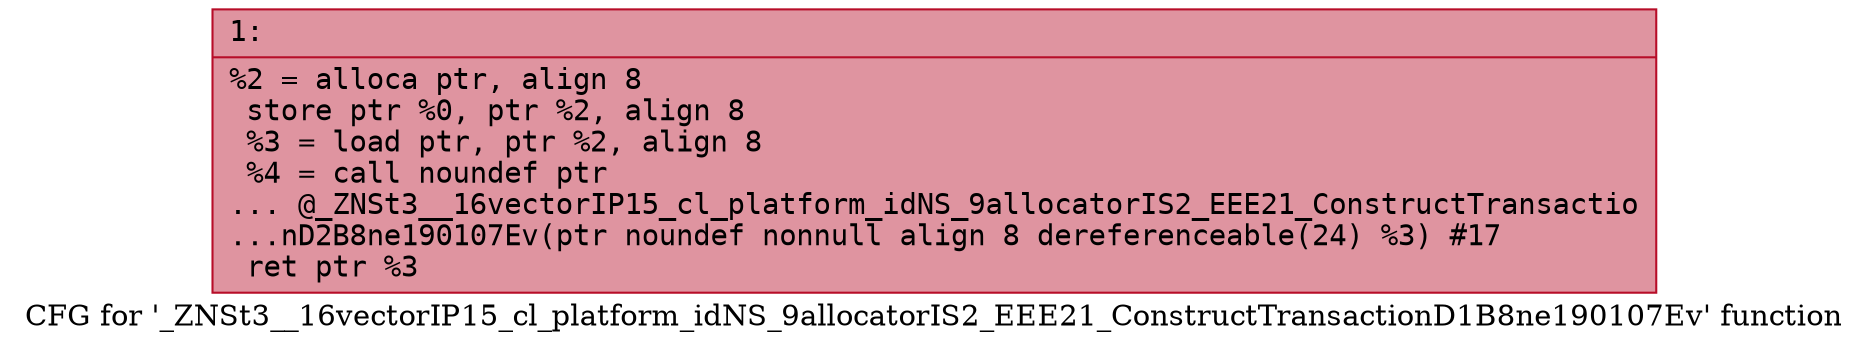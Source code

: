 digraph "CFG for '_ZNSt3__16vectorIP15_cl_platform_idNS_9allocatorIS2_EEE21_ConstructTransactionD1B8ne190107Ev' function" {
	label="CFG for '_ZNSt3__16vectorIP15_cl_platform_idNS_9allocatorIS2_EEE21_ConstructTransactionD1B8ne190107Ev' function";

	Node0x600000634f00 [shape=record,color="#b70d28ff", style=filled, fillcolor="#b70d2870" fontname="Courier",label="{1:\l|  %2 = alloca ptr, align 8\l  store ptr %0, ptr %2, align 8\l  %3 = load ptr, ptr %2, align 8\l  %4 = call noundef ptr\l... @_ZNSt3__16vectorIP15_cl_platform_idNS_9allocatorIS2_EEE21_ConstructTransactio\l...nD2B8ne190107Ev(ptr noundef nonnull align 8 dereferenceable(24) %3) #17\l  ret ptr %3\l}"];
}
